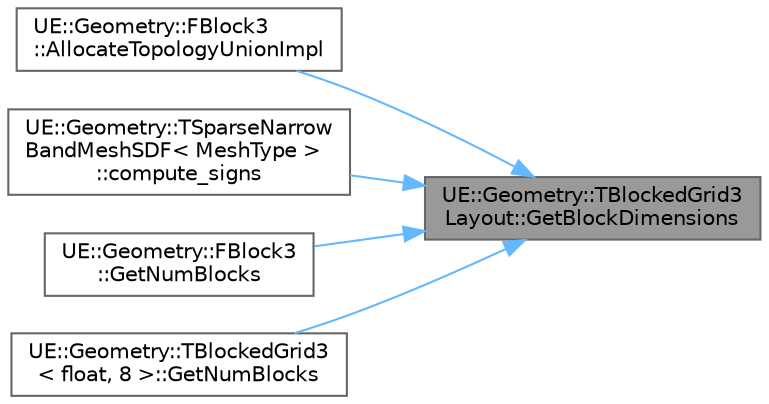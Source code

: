 digraph "UE::Geometry::TBlockedGrid3Layout::GetBlockDimensions"
{
 // INTERACTIVE_SVG=YES
 // LATEX_PDF_SIZE
  bgcolor="transparent";
  edge [fontname=Helvetica,fontsize=10,labelfontname=Helvetica,labelfontsize=10];
  node [fontname=Helvetica,fontsize=10,shape=box,height=0.2,width=0.4];
  rankdir="RL";
  Node1 [id="Node000001",label="UE::Geometry::TBlockedGrid3\lLayout::GetBlockDimensions",height=0.2,width=0.4,color="gray40", fillcolor="grey60", style="filled", fontcolor="black",tooltip=" "];
  Node1 -> Node2 [id="edge1_Node000001_Node000002",dir="back",color="steelblue1",style="solid",tooltip=" "];
  Node2 [id="Node000002",label="UE::Geometry::FBlock3\l::AllocateTopologyUnionImpl",height=0.2,width=0.4,color="grey40", fillcolor="white", style="filled",URL="$da/d04/classUE_1_1Geometry_1_1TBasicBlockedDenseGrid3.html#ac561ca08ce3bc525b52f3c00c2a4fc55",tooltip=" "];
  Node1 -> Node3 [id="edge2_Node000001_Node000003",dir="back",color="steelblue1",style="solid",tooltip=" "];
  Node3 [id="Node000003",label="UE::Geometry::TSparseNarrow\lBandMeshSDF\< MeshType \>\l::compute_signs",height=0.2,width=0.4,color="grey40", fillcolor="white", style="filled",URL="$d4/d11/classUE_1_1Geometry_1_1TSparseNarrowBandMeshSDF.html#a794eebc704689cfdb750aa9e75d538c8",tooltip=" "];
  Node1 -> Node4 [id="edge3_Node000001_Node000004",dir="back",color="steelblue1",style="solid",tooltip=" "];
  Node4 [id="Node000004",label="UE::Geometry::FBlock3\l::GetNumBlocks",height=0.2,width=0.4,color="grey40", fillcolor="white", style="filled",URL="$da/d04/classUE_1_1Geometry_1_1TBasicBlockedDenseGrid3.html#aa34e2cc2e3bf4522821f7b1caf732da2",tooltip=" "];
  Node1 -> Node5 [id="edge4_Node000001_Node000005",dir="back",color="steelblue1",style="solid",tooltip=" "];
  Node5 [id="Node000005",label="UE::Geometry::TBlockedGrid3\l\< float, 8 \>::GetNumBlocks",height=0.2,width=0.4,color="grey40", fillcolor="white", style="filled",URL="$d2/dc4/classUE_1_1Geometry_1_1TBlockedGrid3.html#a2415983b917eb5b6ab22a17e0c45d56f",tooltip=" "];
}
